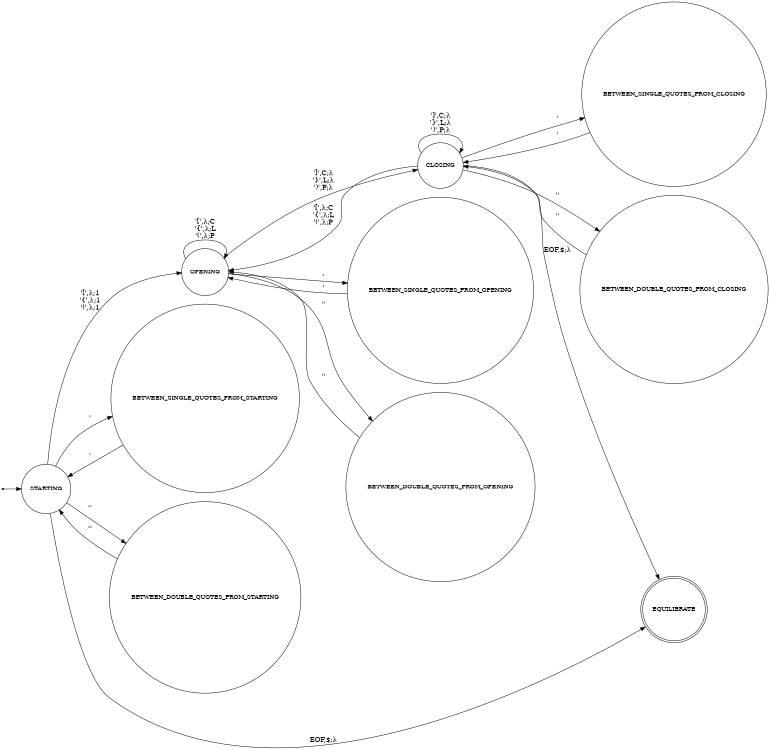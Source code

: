 digraph MaquinaDeEstado{

    rankdir=LR;
    size="8,5"

    node [shape = circle, fontsize=12] STARTING;
    node [shape = circle, fontsize=12] OPENING;
    node [shape = circle, fontsize=12] CLOSING;
    node [shape = circle, fontsize=12] BETWEEN_SINGLE_QUOTES_FROM_STARTING;
    node [shape = circle, fontsize=12] BETWEEN_DOUBLE_QUOTES_FROM_STARTING;
    node [shape = circle, fontsize=12] BETWEEN_SINGLE_QUOTES_FROM_OPENING;
    node [shape = circle, fontsize=12] BETWEEN_DOUBLE_QUOTES_FROM_OPENING;
    node [shape = circle, fontsize=12] BETWEEN_SINGLE_QUOTES_FROM_CLOSING;
    node [shape = circle, fontsize=12] BETWEEN_DOUBLE_QUOTES_FROM_CLOSING;
    node [shape = doublecircle, fontsize=12] EQUILIBRATE;


    node [shape = point ] qi;
    qi -> STARTING;

    STARTING -> OPENING [ label = "'[',λ;1\n'{',λ;1\n'(',λ;1"]
    STARTING -> BETWEEN_DOUBLE_QUOTES_FROM_STARTING [ label = " '' " ]
    BETWEEN_DOUBLE_QUOTES_FROM_STARTING -> STARTING [ label = " '' " ]
    STARTING -> BETWEEN_SINGLE_QUOTES_FROM_STARTING [ label = " ' " ]
    BETWEEN_SINGLE_QUOTES_FROM_STARTING -> STARTING [ label = " ' " ]
    STARTING -> EQUILIBRATE [ label = "EOF,$;λ"]
    
    OPENING -> OPENING [ label = "'[',λ;C\n'{',λ;L\n'(',λ;P"] 
    OPENING -> CLOSING [ label = "']',C;λ\n'}',L;λ\n')',P;λ"]
    OPENING -> BETWEEN_DOUBLE_QUOTES_FROM_OPENING [ label = " '' " ]
    BETWEEN_DOUBLE_QUOTES_FROM_OPENING -> OPENING [ label = " '' " ]
    OPENING -> BETWEEN_SINGLE_QUOTES_FROM_OPENING [ label = " ' " ]
    BETWEEN_SINGLE_QUOTES_FROM_OPENING -> OPENING [ label = " ' " ]

    CLOSING -> CLOSING [ label = "']',C;λ\n'}',L;λ\n')',P;λ"]
    CLOSING -> OPENING [ label = "'[',λ;C\n'{',λ;L\n'(',λ;P"] 
    CLOSING -> BETWEEN_DOUBLE_QUOTES_FROM_CLOSING [ label = " '' " ]
    BETWEEN_DOUBLE_QUOTES_FROM_CLOSING -> CLOSING [ label = " '' " ]
    CLOSING -> BETWEEN_SINGLE_QUOTES_FROM_CLOSING [ label = " ' " ]
    BETWEEN_SINGLE_QUOTES_FROM_CLOSING -> CLOSING [ label = " ' " ]

    CLOSING -> EQUILIBRATE [ label = "EOF,$;λ"]

}